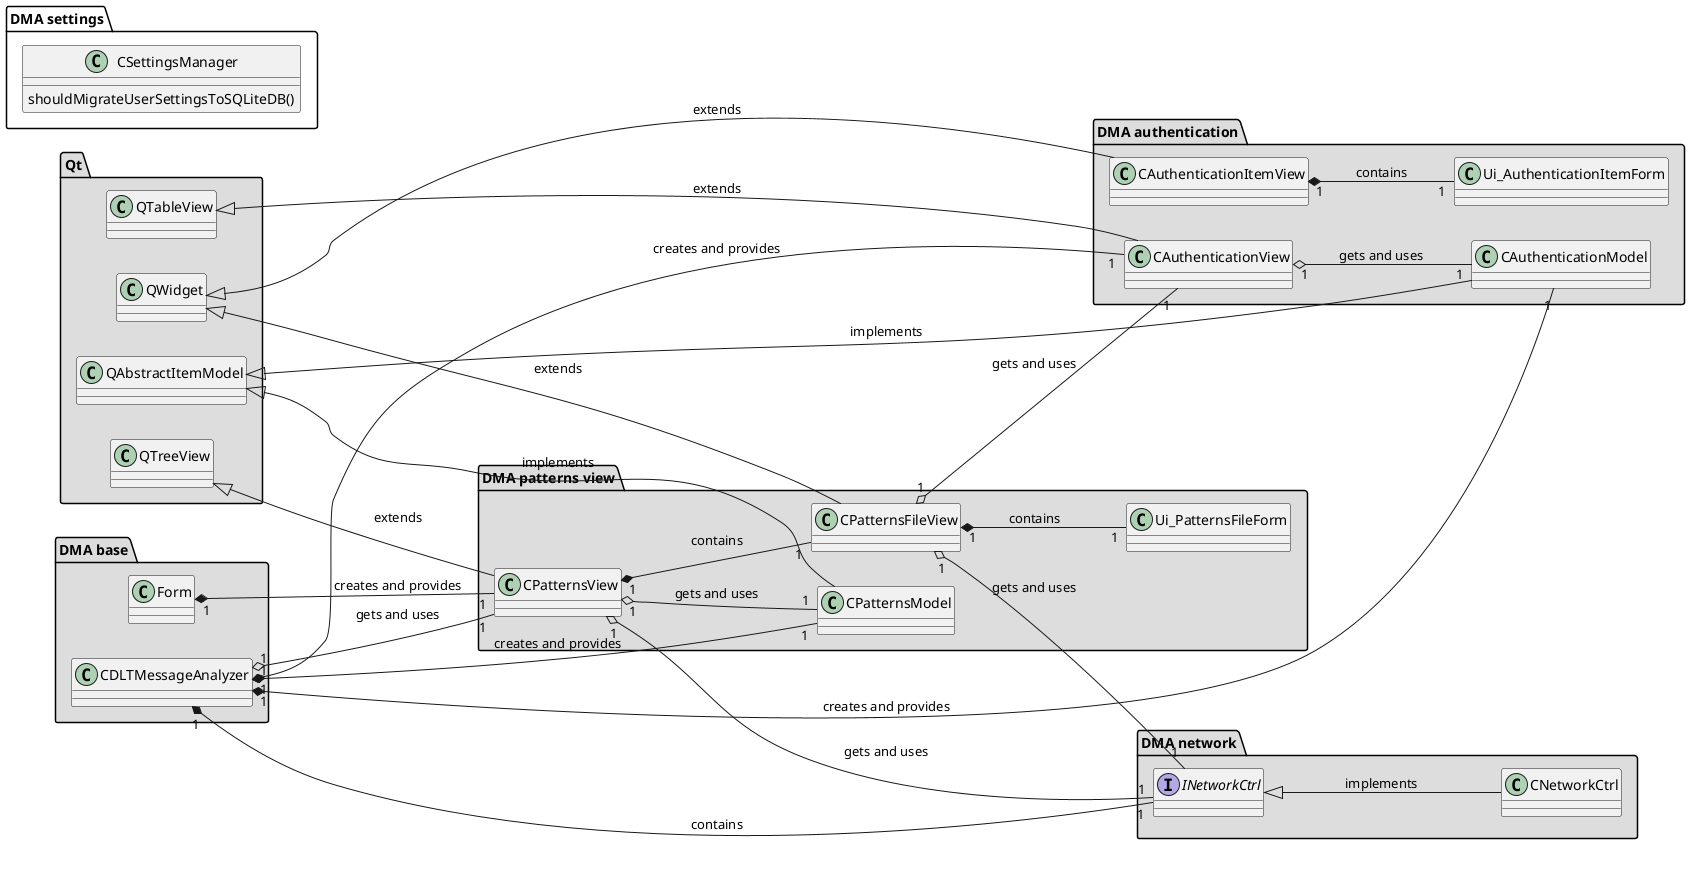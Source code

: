 @startuml

left to right direction

'QT's classes
package "Qt" #DDDDDD 
{
    class QWidget
    class QTableView
    class QTreeView
    class QAbstractItemModel
}

'Plugin's classes
package "DMA base" #DDDDDD 
{
    class Form
    class CDLTMessageAnalyzer{}
}

package "DMA patterns view" #DDDDDD 
{
    class CPatternsModel{}
    class CPatternsView {} 
    class CPatternsFileView{}
    class Ui_PatternsFileForm {}
}

package "DMA authentication" #DDDDDD 
{
    class CAuthenticationModel{}
    class CAuthenticationView {}
    class CAuthenticationItemView {}
    class Ui_AuthenticationItemForm {}
}

package "DMA network" #DDDDDD 
{
    interface INetworkCtrl{}
    class CNetworkCtrl{}
}

package "DMA settings"
{
    class CSettingsManager
    { 
        shouldMigrateUserSettingsToSQLiteDB() 
    }
}

'Inheritance section
QTreeView <|-- CPatternsView : extends
QAbstractItemModel <|-- CPatternsModel : implements
QTableView <|-- CAuthenticationView : extends
QAbstractItemModel <|-- CAuthenticationModel : implements
QWidget <|-- CAuthenticationItemView : extends
QWidget <|-- CPatternsFileView : extends
INetworkCtrl <|-- CNetworkCtrl : implements

'Composition section
CDLTMessageAnalyzer "1" *-- "1" CPatternsModel : creates and provides
Form "1" *-- "1" CPatternsView : creates and provides
CPatternsFileView "1" *-- "1" Ui_PatternsFileForm : contains
CAuthenticationItemView "1" *-- "1" Ui_AuthenticationItemForm : contains
CPatternsView "1" *-- "1" CPatternsFileView : contains
CDLTMessageAnalyzer "1" *-- "1" CAuthenticationModel : creates and provides
CDLTMessageAnalyzer "1" *-- "1" CAuthenticationView : creates and provides
CDLTMessageAnalyzer "1" *-- "1" INetworkCtrl : contains

'Agregation section
CDLTMessageAnalyzer "1" o-- "1" CPatternsView : gets and uses
CPatternsFileView "1" o-- "1" CAuthenticationView : gets and uses
CAuthenticationView "1" o-- "1" CAuthenticationModel : gets and uses
CPatternsView "1" o-- "1" CPatternsModel : gets and uses
CPatternsFileView "1" o-- "1" INetworkCtrl : gets and uses
CPatternsView "1" o-- "1" INetworkCtrl : gets and uses

@enduml